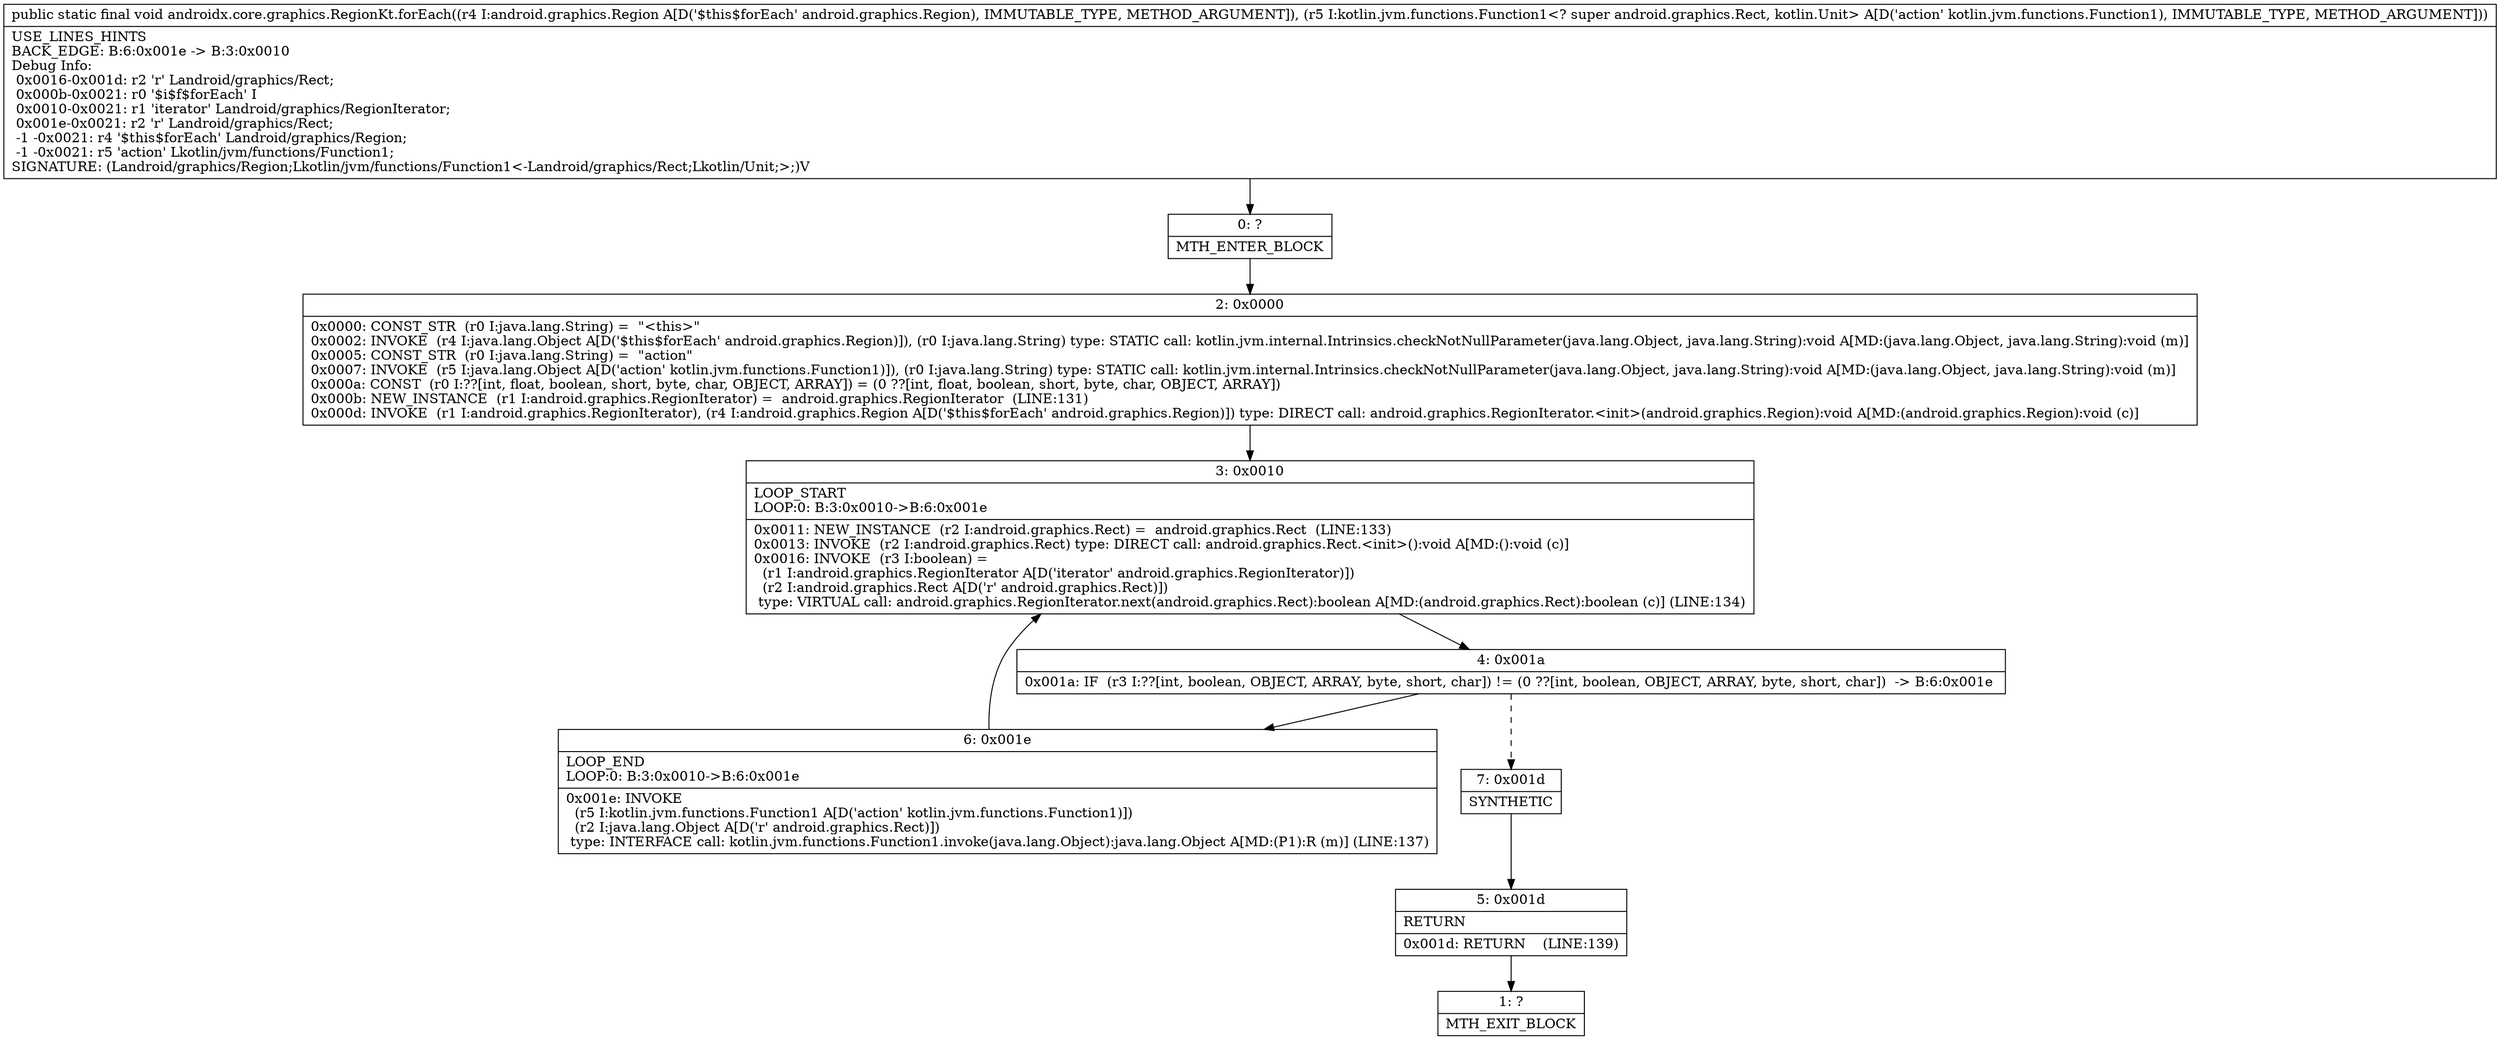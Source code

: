 digraph "CFG forandroidx.core.graphics.RegionKt.forEach(Landroid\/graphics\/Region;Lkotlin\/jvm\/functions\/Function1;)V" {
Node_0 [shape=record,label="{0\:\ ?|MTH_ENTER_BLOCK\l}"];
Node_2 [shape=record,label="{2\:\ 0x0000|0x0000: CONST_STR  (r0 I:java.lang.String) =  \"\<this\>\" \l0x0002: INVOKE  (r4 I:java.lang.Object A[D('$this$forEach' android.graphics.Region)]), (r0 I:java.lang.String) type: STATIC call: kotlin.jvm.internal.Intrinsics.checkNotNullParameter(java.lang.Object, java.lang.String):void A[MD:(java.lang.Object, java.lang.String):void (m)]\l0x0005: CONST_STR  (r0 I:java.lang.String) =  \"action\" \l0x0007: INVOKE  (r5 I:java.lang.Object A[D('action' kotlin.jvm.functions.Function1)]), (r0 I:java.lang.String) type: STATIC call: kotlin.jvm.internal.Intrinsics.checkNotNullParameter(java.lang.Object, java.lang.String):void A[MD:(java.lang.Object, java.lang.String):void (m)]\l0x000a: CONST  (r0 I:??[int, float, boolean, short, byte, char, OBJECT, ARRAY]) = (0 ??[int, float, boolean, short, byte, char, OBJECT, ARRAY]) \l0x000b: NEW_INSTANCE  (r1 I:android.graphics.RegionIterator) =  android.graphics.RegionIterator  (LINE:131)\l0x000d: INVOKE  (r1 I:android.graphics.RegionIterator), (r4 I:android.graphics.Region A[D('$this$forEach' android.graphics.Region)]) type: DIRECT call: android.graphics.RegionIterator.\<init\>(android.graphics.Region):void A[MD:(android.graphics.Region):void (c)]\l}"];
Node_3 [shape=record,label="{3\:\ 0x0010|LOOP_START\lLOOP:0: B:3:0x0010\-\>B:6:0x001e\l|0x0011: NEW_INSTANCE  (r2 I:android.graphics.Rect) =  android.graphics.Rect  (LINE:133)\l0x0013: INVOKE  (r2 I:android.graphics.Rect) type: DIRECT call: android.graphics.Rect.\<init\>():void A[MD:():void (c)]\l0x0016: INVOKE  (r3 I:boolean) = \l  (r1 I:android.graphics.RegionIterator A[D('iterator' android.graphics.RegionIterator)])\l  (r2 I:android.graphics.Rect A[D('r' android.graphics.Rect)])\l type: VIRTUAL call: android.graphics.RegionIterator.next(android.graphics.Rect):boolean A[MD:(android.graphics.Rect):boolean (c)] (LINE:134)\l}"];
Node_4 [shape=record,label="{4\:\ 0x001a|0x001a: IF  (r3 I:??[int, boolean, OBJECT, ARRAY, byte, short, char]) != (0 ??[int, boolean, OBJECT, ARRAY, byte, short, char])  \-\> B:6:0x001e \l}"];
Node_6 [shape=record,label="{6\:\ 0x001e|LOOP_END\lLOOP:0: B:3:0x0010\-\>B:6:0x001e\l|0x001e: INVOKE  \l  (r5 I:kotlin.jvm.functions.Function1 A[D('action' kotlin.jvm.functions.Function1)])\l  (r2 I:java.lang.Object A[D('r' android.graphics.Rect)])\l type: INTERFACE call: kotlin.jvm.functions.Function1.invoke(java.lang.Object):java.lang.Object A[MD:(P1):R (m)] (LINE:137)\l}"];
Node_7 [shape=record,label="{7\:\ 0x001d|SYNTHETIC\l}"];
Node_5 [shape=record,label="{5\:\ 0x001d|RETURN\l|0x001d: RETURN    (LINE:139)\l}"];
Node_1 [shape=record,label="{1\:\ ?|MTH_EXIT_BLOCK\l}"];
MethodNode[shape=record,label="{public static final void androidx.core.graphics.RegionKt.forEach((r4 I:android.graphics.Region A[D('$this$forEach' android.graphics.Region), IMMUTABLE_TYPE, METHOD_ARGUMENT]), (r5 I:kotlin.jvm.functions.Function1\<? super android.graphics.Rect, kotlin.Unit\> A[D('action' kotlin.jvm.functions.Function1), IMMUTABLE_TYPE, METHOD_ARGUMENT]))  | USE_LINES_HINTS\lBACK_EDGE: B:6:0x001e \-\> B:3:0x0010\lDebug Info:\l  0x0016\-0x001d: r2 'r' Landroid\/graphics\/Rect;\l  0x000b\-0x0021: r0 '$i$f$forEach' I\l  0x0010\-0x0021: r1 'iterator' Landroid\/graphics\/RegionIterator;\l  0x001e\-0x0021: r2 'r' Landroid\/graphics\/Rect;\l  \-1 \-0x0021: r4 '$this$forEach' Landroid\/graphics\/Region;\l  \-1 \-0x0021: r5 'action' Lkotlin\/jvm\/functions\/Function1;\lSIGNATURE: (Landroid\/graphics\/Region;Lkotlin\/jvm\/functions\/Function1\<\-Landroid\/graphics\/Rect;Lkotlin\/Unit;\>;)V\l}"];
MethodNode -> Node_0;Node_0 -> Node_2;
Node_2 -> Node_3;
Node_3 -> Node_4;
Node_4 -> Node_6;
Node_4 -> Node_7[style=dashed];
Node_6 -> Node_3;
Node_7 -> Node_5;
Node_5 -> Node_1;
}

